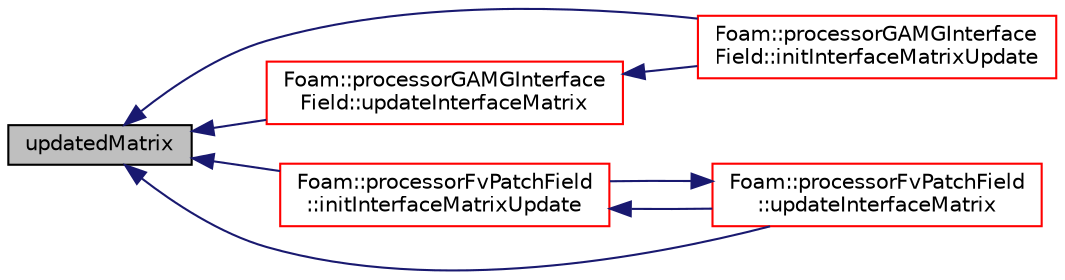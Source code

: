 digraph "updatedMatrix"
{
  bgcolor="transparent";
  edge [fontname="Helvetica",fontsize="10",labelfontname="Helvetica",labelfontsize="10"];
  node [fontname="Helvetica",fontsize="10",shape=record];
  rankdir="LR";
  Node1 [label="updatedMatrix",height=0.2,width=0.4,color="black", fillcolor="grey75", style="filled", fontcolor="black"];
  Node1 -> Node2 [dir="back",color="midnightblue",fontsize="10",style="solid",fontname="Helvetica"];
  Node2 [label="Foam::processorGAMGInterface\lField::initInterfaceMatrixUpdate",height=0.2,width=0.4,color="red",URL="$a02041.html#a4afc5b4a99526f37d221c1caad0df0b4",tooltip="Initialise neighbour matrix update. "];
  Node1 -> Node3 [dir="back",color="midnightblue",fontsize="10",style="solid",fontname="Helvetica"];
  Node3 [label="Foam::processorFvPatchField\l::initInterfaceMatrixUpdate",height=0.2,width=0.4,color="red",URL="$a02038.html#a4afc5b4a99526f37d221c1caad0df0b4",tooltip="Initialise neighbour matrix update. "];
  Node3 -> Node4 [dir="back",color="midnightblue",fontsize="10",style="solid",fontname="Helvetica"];
  Node4 [label="Foam::processorFvPatchField\l::updateInterfaceMatrix",height=0.2,width=0.4,color="red",URL="$a02038.html#a3b5b6785a1111fdddd5e701dbf498a34",tooltip="Update result field based on interface functionality. "];
  Node4 -> Node3 [dir="back",color="midnightblue",fontsize="10",style="solid",fontname="Helvetica"];
  Node1 -> Node5 [dir="back",color="midnightblue",fontsize="10",style="solid",fontname="Helvetica"];
  Node5 [label="Foam::processorGAMGInterface\lField::updateInterfaceMatrix",height=0.2,width=0.4,color="red",URL="$a02041.html#a3b5b6785a1111fdddd5e701dbf498a34",tooltip="Update result field based on interface functionality. "];
  Node5 -> Node2 [dir="back",color="midnightblue",fontsize="10",style="solid",fontname="Helvetica"];
  Node1 -> Node4 [dir="back",color="midnightblue",fontsize="10",style="solid",fontname="Helvetica"];
}
